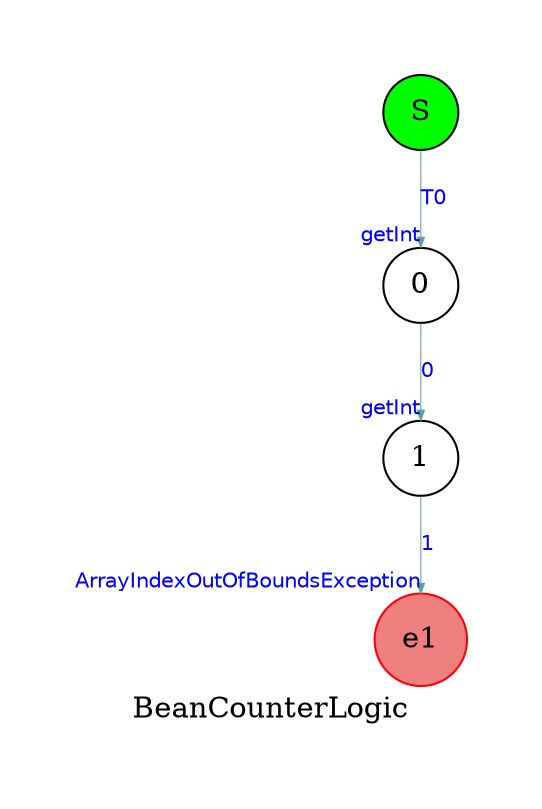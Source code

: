 digraph BeanCounterLogic {
node [shape=circle,style=filled,fillcolor=white]
edge [fontsize=10,fontname=Helvetica,fontcolor=blue,color=cadetblue,style="setlinewidth(0.5)",arrowhead=empty,arrowsize=0.5]
pad=0.5

label="BeanCounterLogic"
S [fillcolor=green]  // start state

S -> 0 [label="T0"arrowhead=normal,headlabel="getInt"]

0 -> 1 [label="0"arrowhead=normal,headlabel="getInt"]

1 -> e1 [label="1"arrowhead=normal,headlabel="ArrayIndexOutOfBoundsException"]
e1 [color=red,fillcolor=lightcoral]  // error state
}
